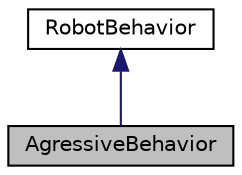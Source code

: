 digraph "AgressiveBehavior"
{
  edge [fontname="Helvetica",fontsize="10",labelfontname="Helvetica",labelfontsize="10"];
  node [fontname="Helvetica",fontsize="10",shape=record];
  Node1 [label="AgressiveBehavior",height=0.2,width=0.4,color="black", fillcolor="grey75", style="filled", fontcolor="black"];
  Node2 -> Node1 [dir="back",color="midnightblue",fontsize="10",style="solid",fontname="Helvetica"];
  Node2 [label="RobotBehavior",height=0.2,width=0.4,color="black", fillcolor="white", style="filled",URL="$classRobotBehavior.html",tooltip="Class representing a parent class for robot behavior. "];
}
